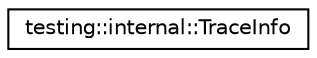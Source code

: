 digraph G
{
  edge [fontname="Helvetica",fontsize="10",labelfontname="Helvetica",labelfontsize="10"];
  node [fontname="Helvetica",fontsize="10",shape=record];
  rankdir="LR";
  Node1 [label="testing::internal::TraceInfo",height=0.2,width=0.4,color="black", fillcolor="white", style="filled",URL="$structtesting_1_1internal_1_1TraceInfo.html"];
}
